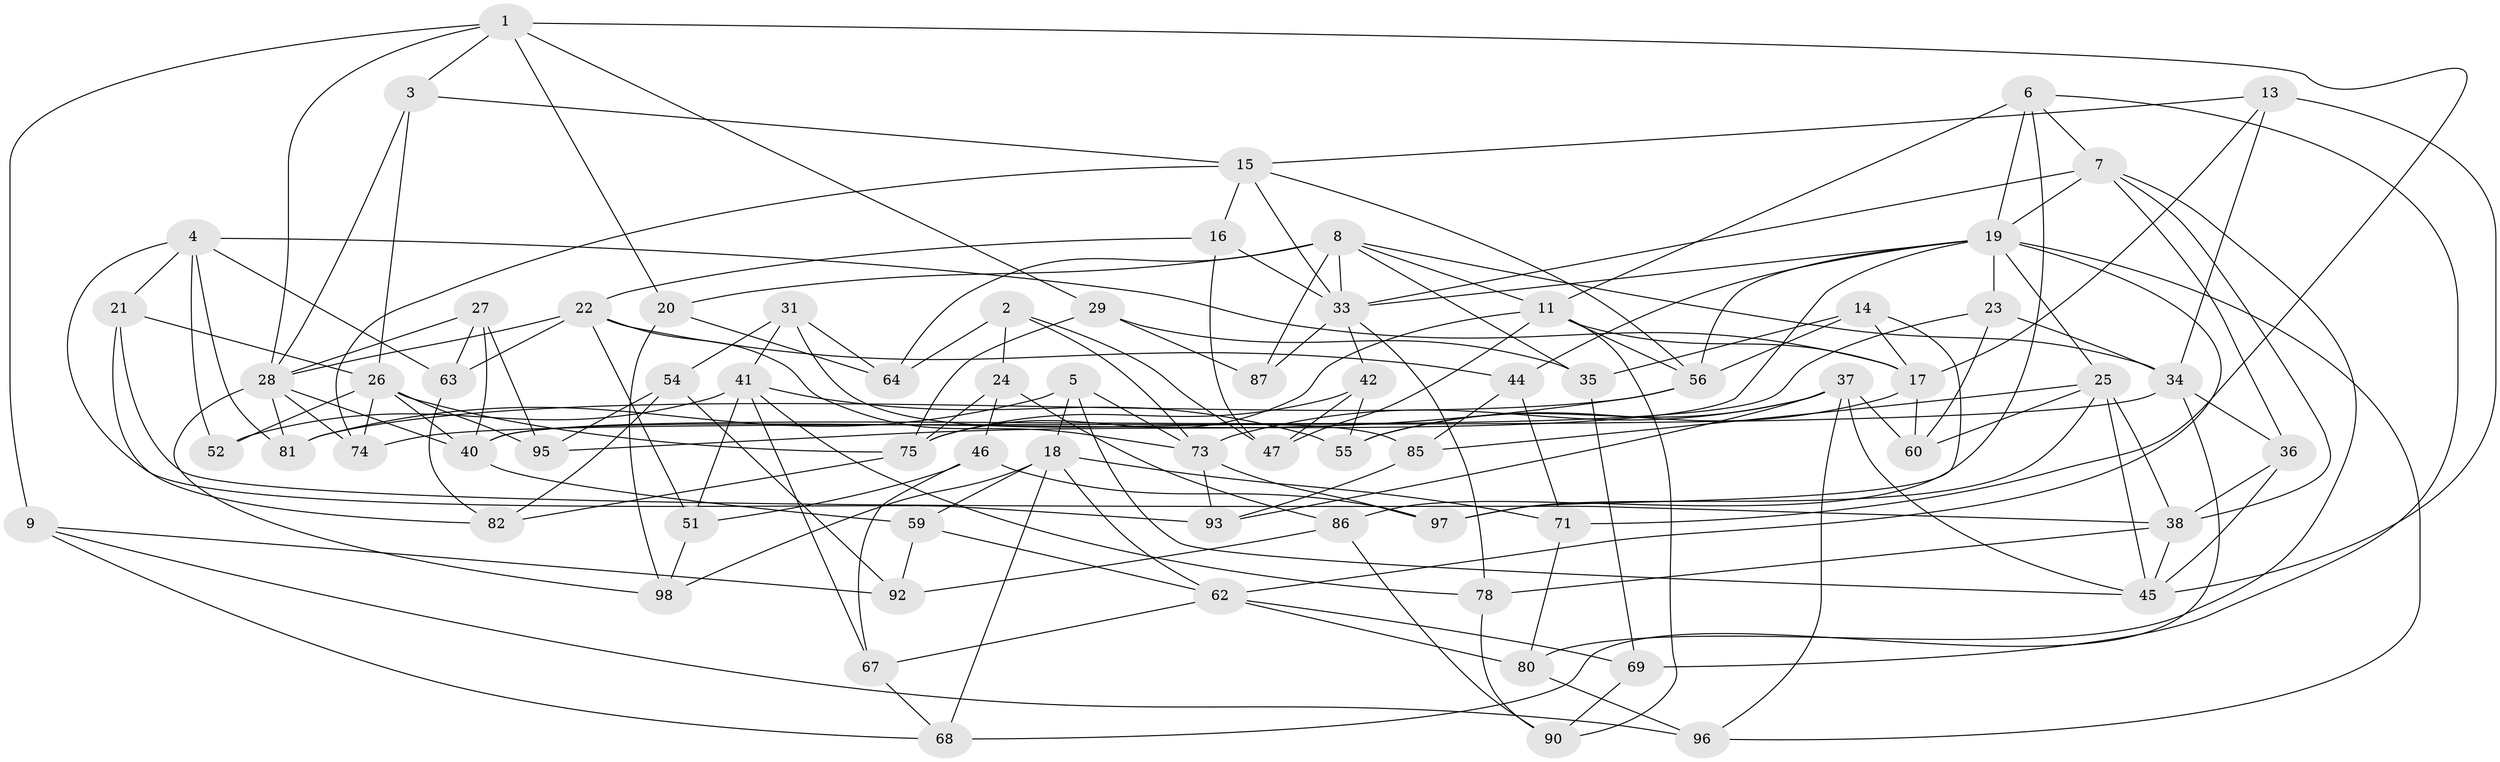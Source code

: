 // original degree distribution, {4: 1.0}
// Generated by graph-tools (version 1.1) at 2025/20/03/04/25 18:20:49]
// undirected, 72 vertices, 173 edges
graph export_dot {
graph [start="1"]
  node [color=gray90,style=filled];
  1 [super="+57"];
  2;
  3;
  4 [super="+12"];
  5;
  6 [super="+50"];
  7 [super="+10"];
  8 [super="+61"];
  9;
  11 [super="+39"];
  13;
  14;
  15 [super="+65"];
  16;
  17 [super="+30"];
  18 [super="+83"];
  19 [super="+99+32"];
  20;
  21;
  22 [super="+49"];
  23;
  24;
  25 [super="+43"];
  26 [super="+101+58"];
  27;
  28 [super="+66+48"];
  29;
  31;
  33 [super="+70+79"];
  34 [super="+103"];
  35;
  36;
  37 [super="+77"];
  38 [super="+84"];
  40 [super="+100"];
  41 [super="+102"];
  42;
  44;
  45 [super="+53"];
  46;
  47;
  51;
  52;
  54;
  55;
  56 [super="+88"];
  59;
  60;
  62 [super="+94"];
  63;
  64;
  67;
  68;
  69;
  71;
  73 [super="+104"];
  74;
  75 [super="+89"];
  78;
  80;
  81;
  82;
  85;
  86;
  87;
  90;
  92;
  93;
  95;
  96;
  97;
  98;
  1 -- 28;
  1 -- 71;
  1 -- 20;
  1 -- 9;
  1 -- 3;
  1 -- 29;
  2 -- 64;
  2 -- 47;
  2 -- 73;
  2 -- 24;
  3 -- 28;
  3 -- 15;
  3 -- 26;
  4 -- 81;
  4 -- 93;
  4 -- 63;
  4 -- 17;
  4 -- 21;
  4 -- 52;
  5 -- 18;
  5 -- 45;
  5 -- 81;
  5 -- 73;
  6 -- 69;
  6 -- 11 [weight=2];
  6 -- 7;
  6 -- 86;
  6 -- 19;
  7 -- 33;
  7 -- 80;
  7 -- 19;
  7 -- 38;
  7 -- 36;
  8 -- 35;
  8 -- 11;
  8 -- 33;
  8 -- 64;
  8 -- 34;
  8 -- 20;
  8 -- 87 [weight=2];
  9 -- 68;
  9 -- 92;
  9 -- 96;
  11 -- 47;
  11 -- 75;
  11 -- 17;
  11 -- 90;
  11 -- 56;
  13 -- 15;
  13 -- 17;
  13 -- 34;
  13 -- 45;
  14 -- 35;
  14 -- 56;
  14 -- 97;
  14 -- 17;
  15 -- 74;
  15 -- 56;
  15 -- 16;
  15 -- 33;
  16 -- 47;
  16 -- 33;
  16 -- 22;
  17 -- 55;
  17 -- 60;
  18 -- 98;
  18 -- 62;
  18 -- 59;
  18 -- 68;
  18 -- 71;
  19 -- 44;
  19 -- 62;
  19 -- 23;
  19 -- 96;
  19 -- 33;
  19 -- 40;
  19 -- 25;
  19 -- 56;
  20 -- 98;
  20 -- 64;
  21 -- 82;
  21 -- 26;
  21 -- 38;
  22 -- 44;
  22 -- 73;
  22 -- 51;
  22 -- 63;
  22 -- 28;
  23 -- 40;
  23 -- 60;
  23 -- 34;
  24 -- 46;
  24 -- 86;
  24 -- 75;
  25 -- 97;
  25 -- 45;
  25 -- 60;
  25 -- 85;
  25 -- 38;
  26 -- 74;
  26 -- 40;
  26 -- 52 [weight=2];
  26 -- 95;
  26 -- 75;
  27 -- 95;
  27 -- 63;
  27 -- 40;
  27 -- 28;
  28 -- 40;
  28 -- 81;
  28 -- 98;
  28 -- 74;
  29 -- 87;
  29 -- 35;
  29 -- 75;
  31 -- 54;
  31 -- 64;
  31 -- 85;
  31 -- 41;
  33 -- 78;
  33 -- 87;
  33 -- 42;
  34 -- 36;
  34 -- 74;
  34 -- 68;
  35 -- 69;
  36 -- 38;
  36 -- 45;
  37 -- 93;
  37 -- 96;
  37 -- 60;
  37 -- 55;
  37 -- 73;
  37 -- 45;
  38 -- 78;
  38 -- 45;
  40 -- 59;
  41 -- 55;
  41 -- 52;
  41 -- 67;
  41 -- 51;
  41 -- 78;
  42 -- 47;
  42 -- 55;
  42 -- 75;
  44 -- 85;
  44 -- 71;
  46 -- 97;
  46 -- 67;
  46 -- 51;
  51 -- 98;
  54 -- 82;
  54 -- 95;
  54 -- 92;
  56 -- 95;
  56 -- 81;
  59 -- 92;
  59 -- 62;
  62 -- 69;
  62 -- 80;
  62 -- 67;
  63 -- 82;
  67 -- 68;
  69 -- 90;
  71 -- 80;
  73 -- 97;
  73 -- 93;
  75 -- 82;
  78 -- 90;
  80 -- 96;
  85 -- 93;
  86 -- 92;
  86 -- 90;
}
